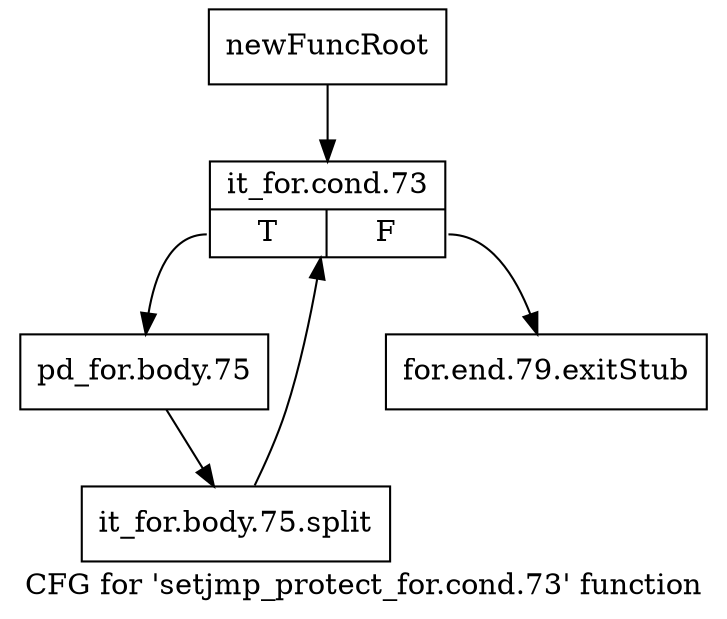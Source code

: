 digraph "CFG for 'setjmp_protect_for.cond.73' function" {
	label="CFG for 'setjmp_protect_for.cond.73' function";

	Node0xb036180 [shape=record,label="{newFuncRoot}"];
	Node0xb036180 -> Node0xb036220;
	Node0xb0361d0 [shape=record,label="{for.end.79.exitStub}"];
	Node0xb036220 [shape=record,label="{it_for.cond.73|{<s0>T|<s1>F}}"];
	Node0xb036220:s0 -> Node0xb036270;
	Node0xb036220:s1 -> Node0xb0361d0;
	Node0xb036270 [shape=record,label="{pd_for.body.75}"];
	Node0xb036270 -> Node0xae7b0a0;
	Node0xae7b0a0 [shape=record,label="{it_for.body.75.split}"];
	Node0xae7b0a0 -> Node0xb036220;
}
